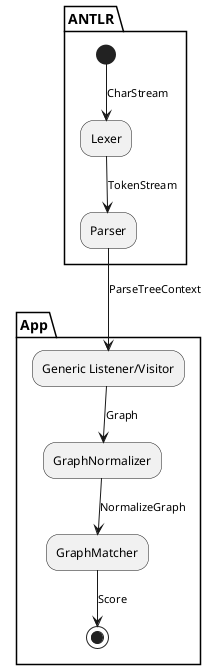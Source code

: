 @startuml
partition ANTLR {
(*) -->[CharStream]Lexer
-->[TokenStream]Parser
}
partition App {
-->[ParseTreeContext]Generic Listener/Visitor
-->[Graph]GraphNormalizer
-->[NormalizeGraph]GraphMatcher
-->[Score](*)
}
@enduml
